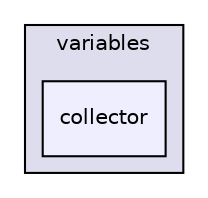 digraph "RAPSim/src/sgs/model/variables/collector" {
  compound=true
  node [ fontsize="10", fontname="Helvetica"];
  edge [ labelfontsize="10", labelfontname="Helvetica"];
  subgraph clusterdir_b23003d7924a12d8dc324a51cf627a32 {
    graph [ bgcolor="#ddddee", pencolor="black", label="variables" fontname="Helvetica", fontsize="10", URL="dir_b23003d7924a12d8dc324a51cf627a32.html"]
  dir_6c31ab5fdac2611d1bca327d645f4b83 [shape=box, label="collector", style="filled", fillcolor="#eeeeff", pencolor="black", URL="dir_6c31ab5fdac2611d1bca327d645f4b83.html"];
  }
}
